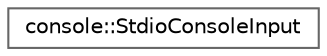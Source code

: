 digraph "Graphical Class Hierarchy"
{
 // LATEX_PDF_SIZE
  bgcolor="transparent";
  edge [fontname=Helvetica,fontsize=10,labelfontname=Helvetica,labelfontsize=10];
  node [fontname=Helvetica,fontsize=10,shape=box,height=0.2,width=0.4];
  rankdir="LR";
  Node0 [id="Node000000",label="console::StdioConsoleInput",height=0.2,width=0.4,color="grey40", fillcolor="white", style="filled",URL="$dc/d18/classconsole_1_1StdioConsoleInput.html",tooltip=" "];
}
